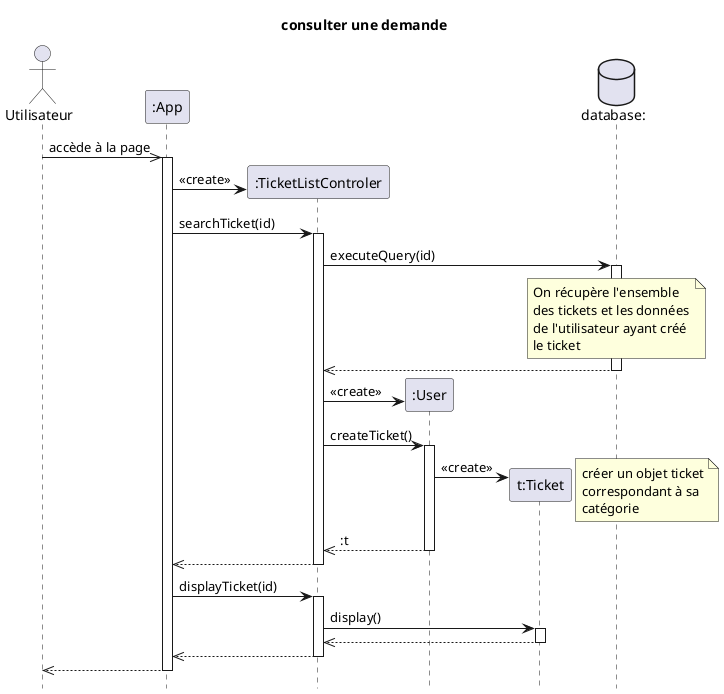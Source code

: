 @startuml consulter une demande
title consulter une demande
hide footbox

actor client as "Utilisateur" order 1 
participant app as ":App" order 2 
database bdd as "database:"  order 6

client ->> app :accède à la page
activate app
create tlc as ":TicketListControler" order 3
app -> tlc : <<create>>

app -> tlc : searchTicket(id) 
activate tlc
tlc -> bdd : executeQuery(id)
note over bdd: On récupère l'ensemble\ndes tickets et les données\nde l'utilisateur ayant créé \nle ticket
activate bdd
tlc <<-- bdd
deactivate bdd

create user as ":User" order 4
tlc -> user : <<create>>
tlc -> user : createTicket()
activate user   

create ticket as "t:Ticket" order 5
user -> ticket : <<create>>
note right: créer un objet ticket\ncorrespondant à sa \ncatégorie 
tlc <<-- user: :t
deactivate user

app <<-- tlc
deactivate tlc

app -> tlc : displayTicket(id)
activate tlc

tlc -> ticket : display()
activate ticket

tlc <<-- ticket: 
deactivate ticket

app <<-- tlc
deactivate tlc
client <<-- app
deactivate app


@enduml